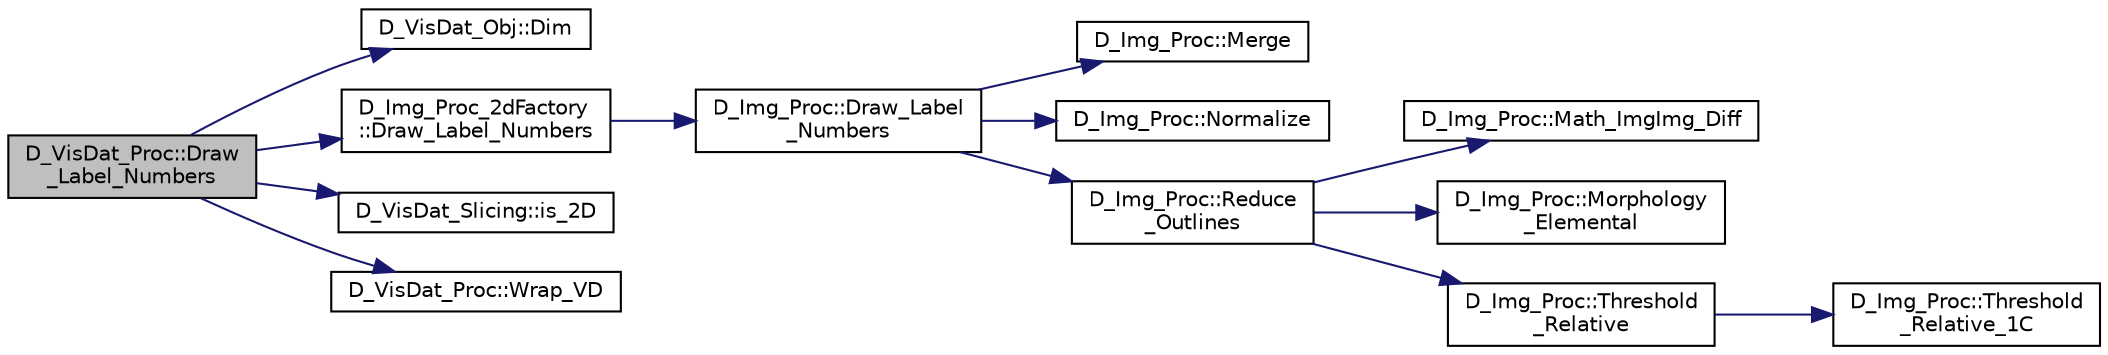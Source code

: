 digraph "D_VisDat_Proc::Draw_Label_Numbers"
{
 // LATEX_PDF_SIZE
  edge [fontname="Helvetica",fontsize="10",labelfontname="Helvetica",labelfontsize="10"];
  node [fontname="Helvetica",fontsize="10",shape=record];
  rankdir="LR";
  Node1 [label="D_VisDat_Proc::Draw\l_Label_Numbers",height=0.2,width=0.4,color="black", fillcolor="grey75", style="filled", fontcolor="black",tooltip=" "];
  Node1 -> Node2 [color="midnightblue",fontsize="10",style="solid"];
  Node2 [label="D_VisDat_Obj::Dim",height=0.2,width=0.4,color="black", fillcolor="white", style="filled",URL="$class_d___vis_dat___obj.html#a9b255993f402cca1b61ca82beae51b20",tooltip=" "];
  Node1 -> Node3 [color="midnightblue",fontsize="10",style="solid"];
  Node3 [label="D_Img_Proc_2dFactory\l::Draw_Label_Numbers",height=0.2,width=0.4,color="black", fillcolor="white", style="filled",URL="$class_d___img___proc__2d_factory.html#a64214669ddd8ff1a27c40fd22263b3cc",tooltip=" "];
  Node3 -> Node4 [color="midnightblue",fontsize="10",style="solid"];
  Node4 [label="D_Img_Proc::Draw_Label\l_Numbers",height=0.2,width=0.4,color="black", fillcolor="white", style="filled",URL="$class_d___img___proc.html#acc826113768f9e812e092037222aab5e",tooltip=" "];
  Node4 -> Node5 [color="midnightblue",fontsize="10",style="solid"];
  Node5 [label="D_Img_Proc::Merge",height=0.2,width=0.4,color="black", fillcolor="white", style="filled",URL="$class_d___img___proc.html#a4428edcff98c5f736292f9bd86691e32",tooltip=" "];
  Node4 -> Node6 [color="midnightblue",fontsize="10",style="solid"];
  Node6 [label="D_Img_Proc::Normalize",height=0.2,width=0.4,color="black", fillcolor="white", style="filled",URL="$class_d___img___proc.html#ad463a30742d0be5144327f1cb4508a57",tooltip=" "];
  Node4 -> Node7 [color="midnightblue",fontsize="10",style="solid"];
  Node7 [label="D_Img_Proc::Reduce\l_Outlines",height=0.2,width=0.4,color="black", fillcolor="white", style="filled",URL="$class_d___img___proc.html#a805023a617f6e7194aa92707cba1da38",tooltip=" "];
  Node7 -> Node8 [color="midnightblue",fontsize="10",style="solid"];
  Node8 [label="D_Img_Proc::Math_ImgImg_Diff",height=0.2,width=0.4,color="black", fillcolor="white", style="filled",URL="$class_d___img___proc.html#a8cec240aafb98fc67d6d1d2ca15a1b35",tooltip=" "];
  Node7 -> Node9 [color="midnightblue",fontsize="10",style="solid"];
  Node9 [label="D_Img_Proc::Morphology\l_Elemental",height=0.2,width=0.4,color="black", fillcolor="white", style="filled",URL="$class_d___img___proc.html#a4210f59c80b73b231d9212964a765e54",tooltip=" "];
  Node7 -> Node10 [color="midnightblue",fontsize="10",style="solid"];
  Node10 [label="D_Img_Proc::Threshold\l_Relative",height=0.2,width=0.4,color="black", fillcolor="white", style="filled",URL="$class_d___img___proc.html#ade0b97046bbfed1c2845187ddcaa3170",tooltip=" "];
  Node10 -> Node11 [color="midnightblue",fontsize="10",style="solid"];
  Node11 [label="D_Img_Proc::Threshold\l_Relative_1C",height=0.2,width=0.4,color="black", fillcolor="white", style="filled",URL="$class_d___img___proc.html#aff15ef3cbf283127b155144cb4723ec3",tooltip=" "];
  Node1 -> Node12 [color="midnightblue",fontsize="10",style="solid"];
  Node12 [label="D_VisDat_Slicing::is_2D",height=0.2,width=0.4,color="black", fillcolor="white", style="filled",URL="$class_d___vis_dat___slicing.html#a6e5f7f2a4448f135c77a06e04f678974",tooltip=" "];
  Node1 -> Node13 [color="midnightblue",fontsize="10",style="solid"];
  Node13 [label="D_VisDat_Proc::Wrap_VD",height=0.2,width=0.4,color="black", fillcolor="white", style="filled",URL="$class_d___vis_dat___proc.html#a08a25f3f05db4e112c651456fd1ae7e5",tooltip=" "];
}
